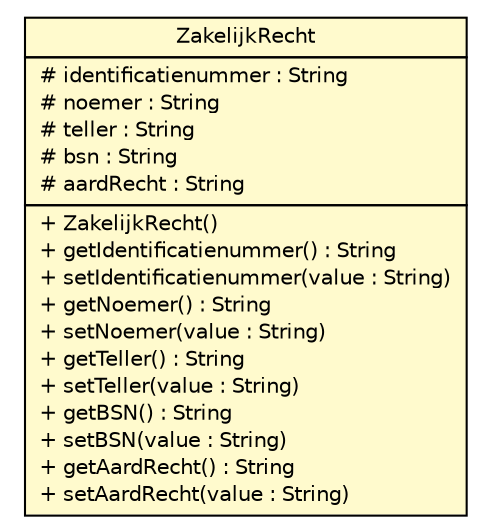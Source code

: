 #!/usr/local/bin/dot
#
# Class diagram 
# Generated by UMLGraph version R5_6-24-gf6e263 (http://www.umlgraph.org/)
#

digraph G {
	edge [fontname="Helvetica",fontsize=10,labelfontname="Helvetica",labelfontsize=10];
	node [fontname="Helvetica",fontsize=10,shape=plaintext];
	nodesep=0.25;
	ranksep=0.5;
	// nl.b3p.brmo.soap.eigendom.ZakelijkRecht
	c1728 [label=<<table title="nl.b3p.brmo.soap.eigendom.ZakelijkRecht" border="0" cellborder="1" cellspacing="0" cellpadding="2" port="p" bgcolor="lemonChiffon" href="./ZakelijkRecht.html">
		<tr><td><table border="0" cellspacing="0" cellpadding="1">
<tr><td align="center" balign="center"> ZakelijkRecht </td></tr>
		</table></td></tr>
		<tr><td><table border="0" cellspacing="0" cellpadding="1">
<tr><td align="left" balign="left"> # identificatienummer : String </td></tr>
<tr><td align="left" balign="left"> # noemer : String </td></tr>
<tr><td align="left" balign="left"> # teller : String </td></tr>
<tr><td align="left" balign="left"> # bsn : String </td></tr>
<tr><td align="left" balign="left"> # aardRecht : String </td></tr>
		</table></td></tr>
		<tr><td><table border="0" cellspacing="0" cellpadding="1">
<tr><td align="left" balign="left"> + ZakelijkRecht() </td></tr>
<tr><td align="left" balign="left"> + getIdentificatienummer() : String </td></tr>
<tr><td align="left" balign="left"> + setIdentificatienummer(value : String) </td></tr>
<tr><td align="left" balign="left"> + getNoemer() : String </td></tr>
<tr><td align="left" balign="left"> + setNoemer(value : String) </td></tr>
<tr><td align="left" balign="left"> + getTeller() : String </td></tr>
<tr><td align="left" balign="left"> + setTeller(value : String) </td></tr>
<tr><td align="left" balign="left"> + getBSN() : String </td></tr>
<tr><td align="left" balign="left"> + setBSN(value : String) </td></tr>
<tr><td align="left" balign="left"> + getAardRecht() : String </td></tr>
<tr><td align="left" balign="left"> + setAardRecht(value : String) </td></tr>
		</table></td></tr>
		</table>>, URL="./ZakelijkRecht.html", fontname="Helvetica", fontcolor="black", fontsize=10.0];
}

